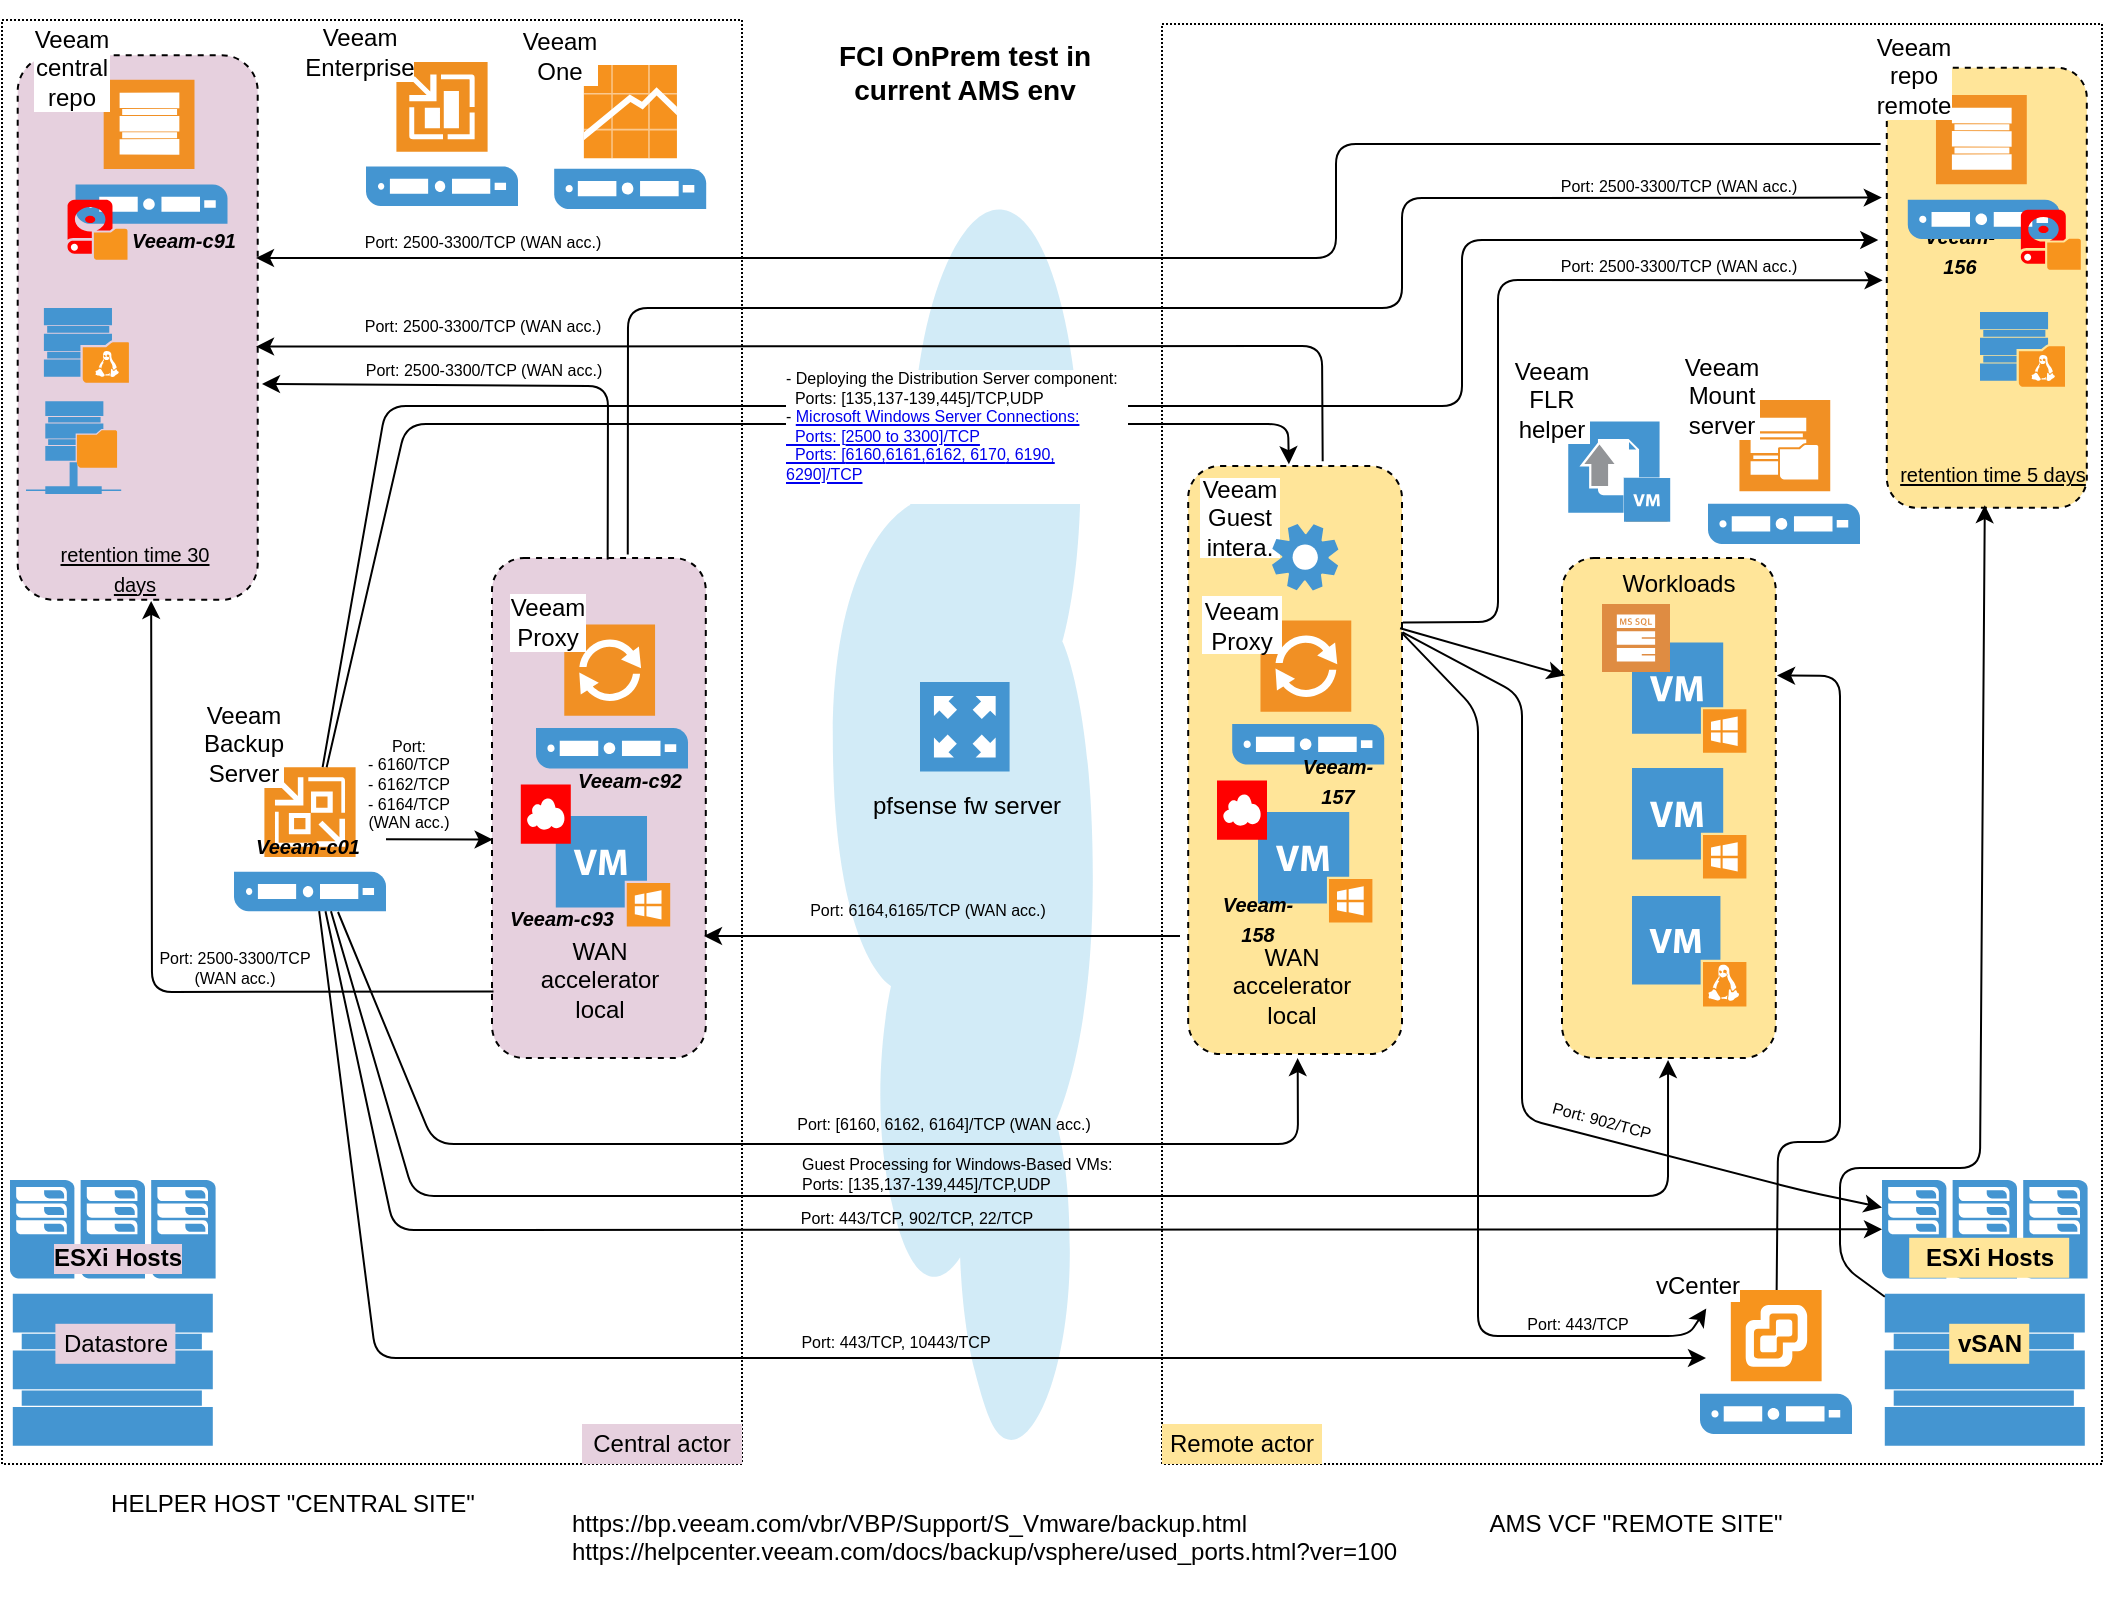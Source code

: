 <mxfile version="14.2.9" type="github">
  <diagram id="eCVy08CxGXI3JQdQnOXs" name="Page-1">
    <mxGraphModel dx="1292" dy="1008" grid="0" gridSize="10" guides="0" tooltips="1" connect="0" arrows="0" fold="1" page="0" pageScale="1" pageWidth="1169" pageHeight="827" math="0" shadow="0">
      <root>
        <mxCell id="0" />
        <mxCell id="1" parent="0" />
        <mxCell id="nSwSoQBOyBosfwL_0Ycv-3" value="" style="rounded=0;whiteSpace=wrap;html=1;labelBackgroundColor=#ffffff;fillColor=#FFFFFF;dashed=1;dashPattern=1 1;" parent="1" vertex="1">
          <mxGeometry x="50" y="-52" width="370" height="722" as="geometry" />
        </mxCell>
        <mxCell id="nSwSoQBOyBosfwL_0Ycv-4" value="" style="rounded=0;whiteSpace=wrap;html=1;dashed=1;dashPattern=1 1;" parent="1" vertex="1">
          <mxGeometry x="630" y="-50" width="470" height="720" as="geometry" />
        </mxCell>
        <mxCell id="nSwSoQBOyBosfwL_0Ycv-5" value="" style="shadow=0;dashed=0;html=1;strokeColor=none;fillColor=#4495D1;labelPosition=center;verticalLabelPosition=bottom;verticalAlign=top;align=center;outlineConnect=0;shape=mxgraph.veeam.2d.datastore;" parent="1" vertex="1">
          <mxGeometry x="991.4" y="584.9" width="100" height="76" as="geometry" />
        </mxCell>
        <mxCell id="nSwSoQBOyBosfwL_0Ycv-6" value="" style="pointerEvents=1;shadow=0;dashed=0;html=1;strokeColor=none;fillColor=#4495D1;labelPosition=center;verticalLabelPosition=bottom;verticalAlign=top;align=center;outlineConnect=0;shape=mxgraph.veeam.cluster;" parent="1" vertex="1">
          <mxGeometry x="990" y="528" width="102.8" height="49.2" as="geometry" />
        </mxCell>
        <mxCell id="nSwSoQBOyBosfwL_0Ycv-7" value="ESXi Hosts" style="text;html=1;align=center;verticalAlign=middle;whiteSpace=wrap;rounded=0;fontStyle=1;labelBackgroundColor=#FFE599;fillColor=#FFE599;" parent="1" vertex="1">
          <mxGeometry x="1003.6" y="556.9" width="80" height="20" as="geometry" />
        </mxCell>
        <mxCell id="nSwSoQBOyBosfwL_0Ycv-8" value="" style="shadow=0;dashed=0;html=1;strokeColor=none;fillColor=#4495D1;labelPosition=center;verticalLabelPosition=bottom;verticalAlign=top;align=center;outlineConnect=0;shape=mxgraph.veeam.2d.veeam_backup_and_replication_server;" parent="1" vertex="1">
          <mxGeometry x="166" y="321.6" width="76" height="72" as="geometry" />
        </mxCell>
        <mxCell id="nSwSoQBOyBosfwL_0Ycv-11" value="" style="shadow=0;dashed=0;html=1;strokeColor=none;fillColor=#4495D1;labelPosition=center;verticalLabelPosition=bottom;verticalAlign=top;align=center;outlineConnect=0;shape=mxgraph.veeam.vsphere_server;" parent="1" vertex="1">
          <mxGeometry x="899" y="583" width="76" height="72" as="geometry" />
        </mxCell>
        <mxCell id="nSwSoQBOyBosfwL_0Ycv-12" value="" style="shadow=0;dashed=0;html=1;strokeColor=none;fillColor=#4495D1;labelPosition=center;verticalLabelPosition=bottom;verticalAlign=top;align=center;outlineConnect=0;shape=mxgraph.veeam.2d.cloud;rotation=-90;" parent="1" vertex="1">
          <mxGeometry x="220.13" y="285.78" width="620.55" height="130" as="geometry" />
        </mxCell>
        <mxCell id="nSwSoQBOyBosfwL_0Ycv-13" value="&lt;span style=&quot;background-color: rgb(255 , 229 , 153)&quot;&gt;&lt;b&gt;vSAN&lt;/b&gt;&lt;/span&gt;" style="text;html=1;strokeColor=none;fillColor=#FFE599;align=center;verticalAlign=middle;whiteSpace=wrap;rounded=0;" parent="1" vertex="1">
          <mxGeometry x="1023.6" y="599.9" width="40" height="20" as="geometry" />
        </mxCell>
        <mxCell id="nSwSoQBOyBosfwL_0Ycv-15" value="vCenter" style="text;html=1;strokeColor=none;fillColor=none;align=center;verticalAlign=middle;whiteSpace=wrap;rounded=0;labelBackgroundColor=#ffffff;" parent="1" vertex="1">
          <mxGeometry x="878" y="571" width="40" height="20" as="geometry" />
        </mxCell>
        <mxCell id="nSwSoQBOyBosfwL_0Ycv-26" value="Veeam Backup Server" style="text;html=1;strokeColor=none;fillColor=none;align=center;verticalAlign=middle;whiteSpace=wrap;rounded=0;labelBackgroundColor=#ffffff;" parent="1" vertex="1">
          <mxGeometry x="151" y="300" width="40" height="20" as="geometry" />
        </mxCell>
        <mxCell id="nSwSoQBOyBosfwL_0Ycv-29" value="AMS VCF &quot;REMOTE SITE&quot;" style="text;html=1;strokeColor=none;fillColor=none;align=center;verticalAlign=middle;whiteSpace=wrap;rounded=0;labelBackgroundColor=#ffffff;" parent="1" vertex="1">
          <mxGeometry x="770" y="690" width="194.4" height="20" as="geometry" />
        </mxCell>
        <mxCell id="nSwSoQBOyBosfwL_0Ycv-30" value="HELPER HOST &quot;CENTRAL SITE&quot;" style="text;html=1;strokeColor=none;fillColor=none;align=center;verticalAlign=middle;whiteSpace=wrap;rounded=0;labelBackgroundColor=#ffffff;" parent="1" vertex="1">
          <mxGeometry x="98" y="680" width="195" height="20" as="geometry" />
        </mxCell>
        <mxCell id="nSwSoQBOyBosfwL_0Ycv-47" value="&lt;div&gt;&lt;font style=&quot;font-size: 14px&quot;&gt;&lt;b&gt;FCI OnPrem test in &lt;br&gt;&lt;/b&gt;&lt;/font&gt;&lt;/div&gt;&lt;div&gt;&lt;font style=&quot;font-size: 14px&quot;&gt;&lt;b&gt;current AMS env&lt;/b&gt;&lt;/font&gt;&lt;/div&gt;" style="text;html=1;strokeColor=none;fillColor=none;align=center;verticalAlign=middle;whiteSpace=wrap;rounded=0;" parent="1" vertex="1">
          <mxGeometry x="452" y="-62" width="159" height="72" as="geometry" />
        </mxCell>
        <mxCell id="nSwSoQBOyBosfwL_0Ycv-48" value="" style="shadow=0;dashed=0;html=1;strokeColor=none;fillColor=#4495D1;labelPosition=center;verticalLabelPosition=bottom;verticalAlign=top;align=center;outlineConnect=0;shape=mxgraph.veeam.2d.datastore;" parent="1" vertex="1">
          <mxGeometry x="55.4" y="584.9" width="100" height="76" as="geometry" />
        </mxCell>
        <mxCell id="nSwSoQBOyBosfwL_0Ycv-49" value="" style="pointerEvents=1;shadow=0;dashed=0;html=1;strokeColor=none;fillColor=#4495D1;labelPosition=center;verticalLabelPosition=bottom;verticalAlign=top;align=center;outlineConnect=0;shape=mxgraph.veeam.cluster;" parent="1" vertex="1">
          <mxGeometry x="54.0" y="528" width="102.8" height="49.2" as="geometry" />
        </mxCell>
        <mxCell id="nSwSoQBOyBosfwL_0Ycv-50" value="ESXi Hosts" style="text;html=1;strokeColor=none;fillColor=none;align=center;verticalAlign=middle;whiteSpace=wrap;rounded=0;fontStyle=1;labelBackgroundColor=#E6D0DE;" parent="1" vertex="1">
          <mxGeometry x="67.6" y="556.9" width="80" height="20" as="geometry" />
        </mxCell>
        <mxCell id="nSwSoQBOyBosfwL_0Ycv-51" value="Datastore" style="text;html=1;strokeColor=none;fillColor=#E6D0DE;align=center;verticalAlign=middle;whiteSpace=wrap;rounded=0;" parent="1" vertex="1">
          <mxGeometry x="76.7" y="599.9" width="60" height="20" as="geometry" />
        </mxCell>
        <mxCell id="nSwSoQBOyBosfwL_0Ycv-54" value="" style="pointerEvents=1;shadow=0;dashed=0;html=1;strokeColor=none;fillColor=#4495D1;labelPosition=center;verticalLabelPosition=bottom;verticalAlign=top;align=center;outlineConnect=0;shape=mxgraph.veeam.2d.proxy_appliance;" parent="1" vertex="1">
          <mxGeometry x="509" y="279" width="44.8" height="44.8" as="geometry" />
        </mxCell>
        <mxCell id="nSwSoQBOyBosfwL_0Ycv-55" value="&lt;div&gt;pfsense fw server&lt;/div&gt;" style="text;html=1;strokeColor=none;fillColor=none;align=center;verticalAlign=middle;whiteSpace=wrap;rounded=0;" parent="1" vertex="1">
          <mxGeometry x="468" y="331" width="129" height="20" as="geometry" />
        </mxCell>
        <mxCell id="nSwSoQBOyBosfwL_0Ycv-56" value="Central actor" style="text;html=1;strokeColor=none;fillColor=#E6D0DE;align=center;verticalAlign=middle;whiteSpace=wrap;rounded=0;" parent="1" vertex="1">
          <mxGeometry x="340" y="650" width="80" height="20" as="geometry" />
        </mxCell>
        <mxCell id="nSwSoQBOyBosfwL_0Ycv-57" value="Remote actor" style="text;html=1;strokeColor=none;fillColor=#FFE599;align=center;verticalAlign=middle;whiteSpace=wrap;rounded=0;" parent="1" vertex="1">
          <mxGeometry x="630" y="650" width="80" height="20" as="geometry" />
        </mxCell>
        <mxCell id="nSwSoQBOyBosfwL_0Ycv-61" value="" style="rounded=1;whiteSpace=wrap;html=1;labelBackgroundColor=#E6D0DE;fillColor=#FFE599;gradientColor=none;dashed=1;" parent="1" vertex="1">
          <mxGeometry x="643.1" y="171" width="106.9" height="294" as="geometry" />
        </mxCell>
        <mxCell id="nSwSoQBOyBosfwL_0Ycv-9" value="" style="shadow=0;dashed=0;html=1;strokeColor=none;fillColor=#4495D1;labelPosition=center;verticalLabelPosition=bottom;verticalAlign=top;align=center;outlineConnect=0;shape=mxgraph.veeam.proxy_server;" parent="1" vertex="1">
          <mxGeometry x="665.1" y="248.2" width="76" height="72" as="geometry" />
        </mxCell>
        <mxCell id="nSwSoQBOyBosfwL_0Ycv-34" value="" style="shadow=0;dashed=0;html=1;strokeColor=none;fillColor=#4495D1;labelPosition=center;verticalLabelPosition=bottom;verticalAlign=top;align=center;outlineConnect=0;shape=mxgraph.veeam.vm_windows;labelBackgroundColor=none;fontColor=none;" parent="1" vertex="1">
          <mxGeometry x="678" y="344" width="57.2" height="55.2" as="geometry" />
        </mxCell>
        <mxCell id="nSwSoQBOyBosfwL_0Ycv-35" value="" style="pointerEvents=1;shadow=0;dashed=0;html=1;strokeColor=none;labelPosition=center;verticalLabelPosition=bottom;verticalAlign=top;align=center;outlineConnect=0;shape=mxgraph.veeam.2d.wan_accelerator;labelBackgroundColor=none;noLabel=1;fontColor=none;fillColor=#FF0000;" parent="1" vertex="1">
          <mxGeometry x="657.5" y="328.25" width="25" height="29.6" as="geometry" />
        </mxCell>
        <mxCell id="nSwSoQBOyBosfwL_0Ycv-36" value="&lt;div&gt;WAN accelerator&lt;/div&gt;&lt;div&gt;local&lt;br&gt;&lt;/div&gt;" style="text;html=1;strokeColor=none;fillColor=none;align=center;verticalAlign=middle;whiteSpace=wrap;rounded=0;labelBackgroundColor=none;" parent="1" vertex="1">
          <mxGeometry x="675" y="421.2" width="40" height="20" as="geometry" />
        </mxCell>
        <mxCell id="nSwSoQBOyBosfwL_0Ycv-16" value="Veeam Proxy" style="text;html=1;strokeColor=none;align=center;verticalAlign=middle;whiteSpace=wrap;rounded=0;labelBackgroundColor=none;fillColor=#ffffff;" parent="1" vertex="1">
          <mxGeometry x="650" y="236" width="40" height="29" as="geometry" />
        </mxCell>
        <mxCell id="nSwSoQBOyBosfwL_0Ycv-76" value="" style="rounded=1;whiteSpace=wrap;html=1;labelBackgroundColor=#E6D0DE;fillColor=#E6D0DE;gradientColor=none;dashed=1;" parent="1" vertex="1">
          <mxGeometry x="295" y="217" width="106.9" height="250" as="geometry" />
        </mxCell>
        <mxCell id="nSwSoQBOyBosfwL_0Ycv-77" value="" style="shadow=0;dashed=0;html=1;strokeColor=none;fillColor=#4495D1;labelPosition=center;verticalLabelPosition=bottom;verticalAlign=top;align=center;outlineConnect=0;shape=mxgraph.veeam.proxy_server;" parent="1" vertex="1">
          <mxGeometry x="317" y="250.2" width="76" height="72" as="geometry" />
        </mxCell>
        <mxCell id="nSwSoQBOyBosfwL_0Ycv-78" value="" style="shadow=0;dashed=0;html=1;strokeColor=none;fillColor=#4495D1;labelPosition=center;verticalLabelPosition=bottom;verticalAlign=top;align=center;outlineConnect=0;shape=mxgraph.veeam.vm_windows;labelBackgroundColor=none;fontColor=none;" parent="1" vertex="1">
          <mxGeometry x="326.9" y="346" width="57.2" height="55.2" as="geometry" />
        </mxCell>
        <mxCell id="nSwSoQBOyBosfwL_0Ycv-79" value="" style="pointerEvents=1;shadow=0;dashed=0;html=1;strokeColor=none;labelPosition=center;verticalLabelPosition=bottom;verticalAlign=top;align=center;outlineConnect=0;shape=mxgraph.veeam.2d.wan_accelerator;labelBackgroundColor=none;noLabel=1;fontColor=none;fillColor=#FF0000;" parent="1" vertex="1">
          <mxGeometry x="309.4" y="330.25" width="25" height="29.6" as="geometry" />
        </mxCell>
        <mxCell id="nSwSoQBOyBosfwL_0Ycv-80" value="&lt;div&gt;WAN accelerator&lt;/div&gt;&lt;div&gt;local&lt;br&gt;&lt;/div&gt;" style="text;html=1;strokeColor=none;fillColor=none;align=center;verticalAlign=middle;whiteSpace=wrap;rounded=0;labelBackgroundColor=none;" parent="1" vertex="1">
          <mxGeometry x="330" y="420" width="38.45" height="16.7" as="geometry" />
        </mxCell>
        <mxCell id="nSwSoQBOyBosfwL_0Ycv-81" value="Veeam Proxy" style="text;html=1;strokeColor=none;fillColor=none;align=center;verticalAlign=middle;whiteSpace=wrap;rounded=0;labelBackgroundColor=#ffffff;" parent="1" vertex="1">
          <mxGeometry x="303" y="239" width="40" height="20" as="geometry" />
        </mxCell>
        <mxCell id="nSwSoQBOyBosfwL_0Ycv-82" value="" style="rounded=1;whiteSpace=wrap;html=1;labelBackgroundColor=#E6D0DE;fillColor=#FFE599;gradientColor=none;dashed=1;" parent="1" vertex="1">
          <mxGeometry x="830" y="217" width="106.9" height="250" as="geometry" />
        </mxCell>
        <mxCell id="nSwSoQBOyBosfwL_0Ycv-66" value="" style="shadow=0;dashed=0;html=1;strokeColor=none;fillColor=#4495D1;labelPosition=center;verticalLabelPosition=bottom;verticalAlign=top;align=center;outlineConnect=0;shape=mxgraph.veeam.vm_windows;labelBackgroundColor=#E6D0DE;" parent="1" vertex="1">
          <mxGeometry x="865" y="259.2" width="57.2" height="55.2" as="geometry" />
        </mxCell>
        <mxCell id="nSwSoQBOyBosfwL_0Ycv-68" value="" style="pointerEvents=1;shadow=0;dashed=0;html=1;strokeColor=none;fillColor=#DF8C42;labelPosition=center;verticalLabelPosition=bottom;verticalAlign=top;align=center;outlineConnect=0;shape=mxgraph.veeam2.microsoft_sql_db;labelBackgroundColor=#E6D0DE;" parent="1" vertex="1">
          <mxGeometry x="850" y="240" width="34" height="34" as="geometry" />
        </mxCell>
        <mxCell id="nSwSoQBOyBosfwL_0Ycv-62" value="" style="shadow=0;dashed=0;html=1;strokeColor=none;fillColor=#4495D1;labelPosition=center;verticalLabelPosition=bottom;verticalAlign=top;align=center;outlineConnect=0;shape=mxgraph.veeam.vm_windows;labelBackgroundColor=none;fontColor=none;" parent="1" vertex="1">
          <mxGeometry x="865" y="322.0" width="57.2" height="55.2" as="geometry" />
        </mxCell>
        <mxCell id="nSwSoQBOyBosfwL_0Ycv-63" value="" style="shadow=0;dashed=0;html=1;strokeColor=none;fillColor=#4495D1;labelPosition=center;verticalLabelPosition=bottom;verticalAlign=top;align=center;outlineConnect=0;shape=mxgraph.veeam.vm_linux;labelBackgroundColor=#E6D0DE;" parent="1" vertex="1">
          <mxGeometry x="865" y="386" width="57.2" height="55.2" as="geometry" />
        </mxCell>
        <mxCell id="nSwSoQBOyBosfwL_0Ycv-83" value="Workloads" style="text;html=1;strokeColor=none;fillColor=none;align=center;verticalAlign=middle;whiteSpace=wrap;rounded=0;labelBackgroundColor=none;" parent="1" vertex="1">
          <mxGeometry x="865" y="220" width="46.55" height="20" as="geometry" />
        </mxCell>
        <mxCell id="nSwSoQBOyBosfwL_0Ycv-87" value="&lt;div&gt;&lt;font style=&quot;font-size: 10px&quot;&gt;&lt;b&gt;&lt;i&gt;Veeam-157&lt;/i&gt;&lt;/b&gt;&lt;/font&gt;&lt;/div&gt;" style="text;html=1;strokeColor=none;fillColor=none;align=center;verticalAlign=middle;whiteSpace=wrap;rounded=0;labelBackgroundColor=none;" parent="1" vertex="1">
          <mxGeometry x="698.2" y="318" width="40" height="20" as="geometry" />
        </mxCell>
        <mxCell id="nSwSoQBOyBosfwL_0Ycv-88" value="&lt;div&gt;&lt;font style=&quot;font-size: 10px&quot;&gt;&lt;b&gt;&lt;i&gt;Veeam-158&lt;/i&gt;&lt;/b&gt;&lt;/font&gt;&lt;/div&gt;" style="text;html=1;strokeColor=none;fillColor=none;align=center;verticalAlign=middle;whiteSpace=wrap;rounded=0;labelBackgroundColor=none;" parent="1" vertex="1">
          <mxGeometry x="658.2" y="387" width="40" height="20" as="geometry" />
        </mxCell>
        <mxCell id="nSwSoQBOyBosfwL_0Ycv-89" value="&lt;div&gt;&lt;font style=&quot;font-size: 10px&quot;&gt;&lt;b&gt;&lt;i&gt;Veeam-c93&lt;/i&gt;&lt;/b&gt;&lt;/font&gt;&lt;/div&gt;" style="text;html=1;strokeColor=none;fillColor=none;align=center;verticalAlign=middle;whiteSpace=wrap;rounded=0;labelBackgroundColor=none;" parent="1" vertex="1">
          <mxGeometry x="300" y="387" width="60" height="20" as="geometry" />
        </mxCell>
        <mxCell id="nSwSoQBOyBosfwL_0Ycv-90" value="&lt;div&gt;&lt;font style=&quot;font-size: 10px&quot;&gt;&lt;b&gt;&lt;i&gt;Veeam-c92&lt;/i&gt;&lt;/b&gt;&lt;/font&gt;&lt;/div&gt;" style="text;html=1;strokeColor=none;fillColor=none;align=center;verticalAlign=middle;whiteSpace=wrap;rounded=0;labelBackgroundColor=none;" parent="1" vertex="1">
          <mxGeometry x="334.4" y="318" width="60" height="20" as="geometry" />
        </mxCell>
        <mxCell id="nSwSoQBOyBosfwL_0Ycv-92" value="&lt;div&gt;&lt;font style=&quot;font-size: 10px&quot;&gt;&lt;b&gt;&lt;i&gt;Veeam-c01&lt;/i&gt;&lt;/b&gt;&lt;/font&gt;&lt;/div&gt;" style="text;html=1;strokeColor=none;fillColor=none;align=center;verticalAlign=middle;whiteSpace=wrap;rounded=0;labelBackgroundColor=none;" parent="1" vertex="1">
          <mxGeometry x="173" y="351" width="60" height="20" as="geometry" />
        </mxCell>
        <mxCell id="sAKAlEn9Oh-eBW5LbcHO-1" value="" style="shadow=0;dashed=0;html=1;strokeColor=none;fillColor=#4495D1;labelPosition=center;verticalLabelPosition=bottom;verticalAlign=top;align=center;outlineConnect=0;shape=mxgraph.veeam.2d.veeam_backup_enterprise_manager_server;" parent="1" vertex="1">
          <mxGeometry x="232" y="-31.0" width="76" height="72" as="geometry" />
        </mxCell>
        <mxCell id="sAKAlEn9Oh-eBW5LbcHO-2" value="Veeam Enterprise" style="text;html=1;strokeColor=none;fillColor=none;align=center;verticalAlign=middle;whiteSpace=wrap;rounded=0;labelBackgroundColor=#ffffff;" parent="1" vertex="1">
          <mxGeometry x="209" y="-46.0" width="40" height="20" as="geometry" />
        </mxCell>
        <mxCell id="sAKAlEn9Oh-eBW5LbcHO-3" value="" style="shadow=0;dashed=0;html=1;strokeColor=none;fillColor=#4495D1;labelPosition=center;verticalLabelPosition=bottom;verticalAlign=top;align=center;outlineConnect=0;shape=mxgraph.veeam.one_server;" parent="1" vertex="1">
          <mxGeometry x="326.1" y="-29.5" width="76" height="72" as="geometry" />
        </mxCell>
        <mxCell id="sAKAlEn9Oh-eBW5LbcHO-4" value="Veeam One" style="text;html=1;strokeColor=none;fillColor=none;align=center;verticalAlign=middle;whiteSpace=wrap;rounded=0;labelBackgroundColor=#ffffff;" parent="1" vertex="1">
          <mxGeometry x="309.1" y="-44.5" width="40" height="20" as="geometry" />
        </mxCell>
        <mxCell id="sAKAlEn9Oh-eBW5LbcHO-14" value="" style="shadow=0;dashed=0;html=1;strokeColor=none;fillColor=#4495D1;labelPosition=center;verticalLabelPosition=bottom;verticalAlign=top;align=center;outlineConnect=0;shape=mxgraph.veeam.flr_helper_appliance;" parent="1" vertex="1">
          <mxGeometry x="833.12" y="148.7" width="49.6" height="50" as="geometry" />
        </mxCell>
        <mxCell id="sAKAlEn9Oh-eBW5LbcHO-15" value="Veeam FLR helper" style="text;html=1;strokeColor=none;fillColor=none;align=center;verticalAlign=middle;whiteSpace=wrap;rounded=0;labelBackgroundColor=#ffffff;" parent="1" vertex="1">
          <mxGeometry x="805.0" y="128" width="40" height="20" as="geometry" />
        </mxCell>
        <mxCell id="sAKAlEn9Oh-eBW5LbcHO-16" value="" style="shadow=0;dashed=0;html=1;strokeColor=none;fillColor=#4495D1;labelPosition=center;verticalLabelPosition=bottom;verticalAlign=top;align=center;outlineConnect=0;shape=mxgraph.veeam.2d.virtual_machine;" parent="1" vertex="1">
          <mxGeometry x="861" y="177" width="23.1" height="21.9" as="geometry" />
        </mxCell>
        <mxCell id="sAKAlEn9Oh-eBW5LbcHO-18" value="" style="edgeStyle=orthogonalEdgeStyle;rounded=0;orthogonalLoop=1;jettySize=auto;html=1;" parent="1" source="sAKAlEn9Oh-eBW5LbcHO-11" target="sAKAlEn9Oh-eBW5LbcHO-17" edge="1">
          <mxGeometry relative="1" as="geometry" />
        </mxCell>
        <mxCell id="sAKAlEn9Oh-eBW5LbcHO-17" value="" style="rounded=1;whiteSpace=wrap;html=1;labelBackgroundColor=#E6D0DE;fillColor=#E6D0DE;gradientColor=none;dashed=1;" parent="1" vertex="1">
          <mxGeometry x="57.85" y="-34.4" width="120" height="272.3" as="geometry" />
        </mxCell>
        <mxCell id="sAKAlEn9Oh-eBW5LbcHO-10" value="" style="shadow=0;dashed=0;html=1;strokeColor=none;fillColor=#4495D1;labelPosition=center;verticalLabelPosition=bottom;verticalAlign=top;align=center;outlineConnect=0;shape=mxgraph.veeam.repository_server;" parent="1" vertex="1">
          <mxGeometry x="86.75" y="-22.1" width="76" height="72" as="geometry" />
        </mxCell>
        <mxCell id="sAKAlEn9Oh-eBW5LbcHO-13" value="&lt;div&gt;&lt;font style=&quot;font-size: 10px&quot;&gt;&lt;b&gt;&lt;i&gt;Veeam-c91&lt;/i&gt;&lt;/b&gt;&lt;/font&gt;&lt;/div&gt;" style="text;html=1;strokeColor=none;fillColor=none;align=center;verticalAlign=middle;whiteSpace=wrap;rounded=0;labelBackgroundColor=none;" parent="1" vertex="1">
          <mxGeometry x="111.35" y="47.9" width="60" height="20" as="geometry" />
        </mxCell>
        <mxCell id="sAKAlEn9Oh-eBW5LbcHO-11" value="&lt;div&gt;Veeam central repo&lt;br&gt;&lt;/div&gt;" style="text;html=1;strokeColor=none;fillColor=none;align=center;verticalAlign=middle;whiteSpace=wrap;rounded=0;labelBackgroundColor=#ffffff;" parent="1" vertex="1">
          <mxGeometry x="65.45" y="-38.0" width="40" height="20" as="geometry" />
        </mxCell>
        <mxCell id="nSwSoQBOyBosfwL_0Ycv-84" value="&lt;font style=&quot;font-size: 10px&quot;&gt;&lt;u&gt;retention time 30 days&lt;/u&gt;&lt;/font&gt;" style="text;html=1;strokeColor=none;fillColor=none;align=center;verticalAlign=middle;whiteSpace=wrap;rounded=0;labelBackgroundColor=none;" parent="1" vertex="1">
          <mxGeometry x="66.75" y="212.0" width="99.1" height="20" as="geometry" />
        </mxCell>
        <mxCell id="sAKAlEn9Oh-eBW5LbcHO-12" value="" style="shadow=0;dashed=0;html=1;strokeColor=none;labelPosition=center;verticalLabelPosition=bottom;verticalAlign=top;align=center;outlineConnect=0;shape=mxgraph.veeam.local_disk;labelBackgroundColor=#ffffff;labelBorderColor=none;fillColor=#FF0000;" parent="1" vertex="1">
          <mxGeometry x="82.75" y="37.9" width="30" height="30" as="geometry" />
        </mxCell>
        <mxCell id="nSwSoQBOyBosfwL_0Ycv-59" value="" style="shadow=0;dashed=0;html=1;strokeColor=none;fillColor=#4495D1;labelPosition=center;verticalLabelPosition=bottom;verticalAlign=top;align=center;outlineConnect=0;shape=mxgraph.veeam.linux_repository;labelBackgroundColor=#ffffff;" parent="1" vertex="1">
          <mxGeometry x="70.95" y="92.0" width="42.5" height="37.4" as="geometry" />
        </mxCell>
        <mxCell id="nSwSoQBOyBosfwL_0Ycv-23" value="" style="shadow=0;dashed=0;html=1;strokeColor=none;fillColor=#4495D1;labelPosition=center;verticalLabelPosition=bottom;verticalAlign=top;align=center;outlineConnect=0;shape=mxgraph.veeam.remote_repository;labelBackgroundColor=#ffffff;" parent="1" vertex="1">
          <mxGeometry x="62.0" y="138.6" width="47.6" height="46.4" as="geometry" />
        </mxCell>
        <mxCell id="nSwSoQBOyBosfwL_0Ycv-58" value="" style="shape=image;html=1;verticalAlign=top;verticalLabelPosition=bottom;labelBackgroundColor=#ffffff;imageAspect=0;aspect=fixed;image=https://cdn2.iconfinder.com/data/icons/stilllife/48x48/filesystems/gnome-fs-nfs.png;fillColor=none;" parent="1" vertex="1">
          <mxGeometry x="82.85" y="149.4" width="36.5" height="36.5" as="geometry" />
        </mxCell>
        <mxCell id="sAKAlEn9Oh-eBW5LbcHO-19" value="" style="rounded=1;whiteSpace=wrap;html=1;labelBackgroundColor=#E6D0DE;fillColor=#FFE599;gradientColor=none;dashed=1;" parent="1" vertex="1">
          <mxGeometry x="992.4" y="-28.1" width="100" height="220" as="geometry" />
        </mxCell>
        <mxCell id="nSwSoQBOyBosfwL_0Ycv-69" value="" style="shadow=0;dashed=0;html=1;strokeColor=none;fillColor=#4495D1;labelPosition=center;verticalLabelPosition=bottom;verticalAlign=top;align=center;outlineConnect=0;shape=mxgraph.veeam.linux_repository;labelBackgroundColor=#ffffff;" parent="1" vertex="1">
          <mxGeometry x="1039.0" y="94.0" width="42.5" height="37.4" as="geometry" />
        </mxCell>
        <mxCell id="nSwSoQBOyBosfwL_0Ycv-86" value="&lt;font style=&quot;font-size: 10px&quot;&gt;&lt;b&gt;&lt;i&gt;Veeam-156&lt;/i&gt;&lt;/b&gt;&lt;/font&gt;" style="text;html=1;strokeColor=none;fillColor=none;align=center;verticalAlign=middle;whiteSpace=wrap;rounded=0;labelBackgroundColor=none;" parent="1" vertex="1">
          <mxGeometry x="1009.3" y="52.9" width="40" height="20" as="geometry" />
        </mxCell>
        <mxCell id="nSwSoQBOyBosfwL_0Ycv-85" value="&lt;font style=&quot;font-size: 10px&quot;&gt;&lt;u&gt;retention time 5 days&lt;/u&gt;&lt;/font&gt;" style="text;html=1;strokeColor=none;fillColor=none;align=center;verticalAlign=middle;whiteSpace=wrap;rounded=0;labelBackgroundColor=none;" parent="1" vertex="1">
          <mxGeometry x="996.1" y="164.5" width="99.1" height="20" as="geometry" />
        </mxCell>
        <mxCell id="nSwSoQBOyBosfwL_0Ycv-44" value="" style="shadow=0;dashed=0;html=1;strokeColor=none;fillColor=#4495D1;labelPosition=center;verticalLabelPosition=bottom;verticalAlign=top;align=center;outlineConnect=0;shape=mxgraph.veeam.repository_server;" parent="1" vertex="1">
          <mxGeometry x="1002.9" y="-14.5" width="76" height="72" as="geometry" />
        </mxCell>
        <mxCell id="nSwSoQBOyBosfwL_0Ycv-46" value="" style="shadow=0;dashed=0;html=1;strokeColor=none;labelPosition=center;verticalLabelPosition=bottom;verticalAlign=top;align=center;outlineConnect=0;shape=mxgraph.veeam.local_disk;labelBackgroundColor=#ffffff;labelBorderColor=none;fillColor=#FF0000;" parent="1" vertex="1">
          <mxGeometry x="1059.4" y="42.9" width="30" height="30" as="geometry" />
        </mxCell>
        <mxCell id="nSwSoQBOyBosfwL_0Ycv-45" value="Veeam repo remote" style="text;html=1;strokeColor=none;fillColor=none;align=center;verticalAlign=middle;whiteSpace=wrap;rounded=0;labelBackgroundColor=#ffffff;" parent="1" vertex="1">
          <mxGeometry x="986" y="-34.0" width="40" height="20" as="geometry" />
        </mxCell>
        <mxCell id="g7LeK_lGC8_cofLlaaue-12" value="" style="endArrow=classic;html=1;strokeColor=#000000;entryX=0.556;entryY=1.002;entryDx=0;entryDy=0;entryPerimeter=0;exitX=0.007;exitY=0.867;exitDx=0;exitDy=0;exitPerimeter=0;" edge="1" parent="1" source="nSwSoQBOyBosfwL_0Ycv-76" target="sAKAlEn9Oh-eBW5LbcHO-17">
          <mxGeometry width="50" height="50" relative="1" as="geometry">
            <mxPoint x="398" y="430" as="sourcePoint" />
            <mxPoint x="448" y="380" as="targetPoint" />
            <Array as="points">
              <mxPoint x="125" y="434" />
            </Array>
          </mxGeometry>
        </mxCell>
        <mxCell id="g7LeK_lGC8_cofLlaaue-13" value="" style="endArrow=classic;html=1;strokeColor=#000000;" edge="1" parent="1">
          <mxGeometry width="50" height="50" relative="1" as="geometry">
            <mxPoint x="639" y="406" as="sourcePoint" />
            <mxPoint x="401" y="406" as="targetPoint" />
            <Array as="points" />
          </mxGeometry>
        </mxCell>
        <mxCell id="g7LeK_lGC8_cofLlaaue-14" value="" style="endArrow=classic;html=1;strokeColor=#000000;exitX=1.004;exitY=0.266;exitDx=0;exitDy=0;exitPerimeter=0;entryX=-0.021;entryY=0.483;entryDx=0;entryDy=0;entryPerimeter=0;" edge="1" parent="1" source="nSwSoQBOyBosfwL_0Ycv-61" target="sAKAlEn9Oh-eBW5LbcHO-19">
          <mxGeometry width="50" height="50" relative="1" as="geometry">
            <mxPoint x="751" y="372" as="sourcePoint" />
            <mxPoint x="786" y="347" as="targetPoint" />
            <Array as="points">
              <mxPoint x="798" y="249" />
              <mxPoint x="798" y="78" />
            </Array>
          </mxGeometry>
        </mxCell>
        <mxCell id="g7LeK_lGC8_cofLlaaue-15" value="" style="endArrow=classic;html=1;strokeColor=#000000;entryX=0.015;entryY=0.235;entryDx=0;entryDy=0;entryPerimeter=0;exitX=0.991;exitY=0.276;exitDx=0;exitDy=0;exitPerimeter=0;" edge="1" parent="1" source="nSwSoQBOyBosfwL_0Ycv-61" target="nSwSoQBOyBosfwL_0Ycv-82">
          <mxGeometry width="50" height="50" relative="1" as="geometry">
            <mxPoint x="786" y="347" as="sourcePoint" />
            <mxPoint x="836" y="297" as="targetPoint" />
          </mxGeometry>
        </mxCell>
        <mxCell id="g7LeK_lGC8_cofLlaaue-16" value="" style="endArrow=classic;html=1;strokeColor=#000000;jumpSize=6;entryX=0.471;entryY=-0.003;entryDx=0;entryDy=0;entryPerimeter=0;" edge="1" parent="1" source="nSwSoQBOyBosfwL_0Ycv-8" target="nSwSoQBOyBosfwL_0Ycv-61">
          <mxGeometry width="50" height="50" relative="1" as="geometry">
            <mxPoint x="263" y="327" as="sourcePoint" />
            <mxPoint x="698.474" y="214" as="targetPoint" />
            <Array as="points">
              <mxPoint x="252" y="150" />
              <mxPoint x="452" y="150" />
              <mxPoint x="693" y="150" />
            </Array>
          </mxGeometry>
        </mxCell>
        <UserObject label="&lt;div&gt;https://bp.veeam.com/vbr/VBP/Support/S_Vmware/backup.html&lt;/div&gt;&lt;div&gt;https://helpcenter.veeam.com/docs/backup/vsphere/used_ports.html?ver=100&lt;br&gt;&lt;/div&gt;" link="https://bp.veeam.com/vbr/VBP/Support/S_Vmware/backup.html" id="g7LeK_lGC8_cofLlaaue-17">
          <mxCell style="text;whiteSpace=wrap;html=1;" vertex="1" parent="1">
            <mxGeometry x="333" y="686" width="458" height="52" as="geometry" />
          </mxCell>
        </UserObject>
        <mxCell id="g7LeK_lGC8_cofLlaaue-18" value="" style="endArrow=classic;html=1;strokeColor=#000000;entryX=1.006;entryY=0.235;entryDx=0;entryDy=0;entryPerimeter=0;" edge="1" parent="1" source="nSwSoQBOyBosfwL_0Ycv-11" target="nSwSoQBOyBosfwL_0Ycv-82">
          <mxGeometry width="50" height="50" relative="1" as="geometry">
            <mxPoint x="668" y="400" as="sourcePoint" />
            <mxPoint x="618" y="450" as="targetPoint" />
            <Array as="points">
              <mxPoint x="938" y="509" />
              <mxPoint x="969" y="509" />
              <mxPoint x="969" y="276" />
            </Array>
          </mxGeometry>
        </mxCell>
        <mxCell id="g7LeK_lGC8_cofLlaaue-19" value="" style="endArrow=classic;html=1;strokeColor=#000000;entryX=0.49;entryY=0.994;entryDx=0;entryDy=0;entryPerimeter=0;" edge="1" parent="1" source="nSwSoQBOyBosfwL_0Ycv-5" target="sAKAlEn9Oh-eBW5LbcHO-19">
          <mxGeometry width="50" height="50" relative="1" as="geometry">
            <mxPoint x="618" y="450" as="sourcePoint" />
            <mxPoint x="668" y="400" as="targetPoint" />
            <Array as="points">
              <mxPoint x="969" y="570" />
              <mxPoint x="969" y="522" />
              <mxPoint x="1039" y="522" />
            </Array>
          </mxGeometry>
        </mxCell>
        <mxCell id="g7LeK_lGC8_cofLlaaue-20" value="" style="endArrow=classic;html=1;strokeColor=#000000;" edge="1" parent="1" source="nSwSoQBOyBosfwL_0Ycv-8">
          <mxGeometry width="50" height="50" relative="1" as="geometry">
            <mxPoint x="618" y="450" as="sourcePoint" />
            <mxPoint x="902" y="617" as="targetPoint" />
            <Array as="points">
              <mxPoint x="237" y="617" />
            </Array>
          </mxGeometry>
        </mxCell>
        <mxCell id="g7LeK_lGC8_cofLlaaue-23" value="" style="endArrow=classic;html=1;strokeColor=#000000;entryX=0.762;entryY=0.15;entryDx=0;entryDy=0;entryPerimeter=0;" edge="1" parent="1" source="nSwSoQBOyBosfwL_0Ycv-8" target="nSwSoQBOyBosfwL_0Ycv-4">
          <mxGeometry width="50" height="50" relative="1" as="geometry">
            <mxPoint x="428" y="282" as="sourcePoint" />
            <mxPoint x="478" y="232" as="targetPoint" />
            <Array as="points">
              <mxPoint x="242" y="141" />
              <mxPoint x="780" y="141" />
              <mxPoint x="780" y="58" />
            </Array>
          </mxGeometry>
        </mxCell>
        <mxCell id="g7LeK_lGC8_cofLlaaue-24" value="Port: 443/TCP, 10443/TCP" style="text;html=1;strokeColor=none;fillColor=none;align=center;verticalAlign=middle;whiteSpace=wrap;rounded=0;dashed=1;fontSize=8;" vertex="1" parent="1">
          <mxGeometry x="426" y="599" width="142" height="20" as="geometry" />
        </mxCell>
        <mxCell id="g7LeK_lGC8_cofLlaaue-25" value="" style="endArrow=classic;html=1;strokeColor=#000000;" edge="1" parent="1" source="nSwSoQBOyBosfwL_0Ycv-8" target="nSwSoQBOyBosfwL_0Ycv-6">
          <mxGeometry width="50" height="50" relative="1" as="geometry">
            <mxPoint x="266" y="397" as="sourcePoint" />
            <mxPoint x="559" y="322" as="targetPoint" />
            <Array as="points">
              <mxPoint x="246" y="553" />
            </Array>
          </mxGeometry>
        </mxCell>
        <mxCell id="g7LeK_lGC8_cofLlaaue-26" value="Port: 443/TCP, 902/TCP, 22/TCP" style="text;html=1;strokeColor=none;fillColor=none;align=center;verticalAlign=middle;whiteSpace=wrap;rounded=0;dashed=1;fontSize=8;" vertex="1" parent="1">
          <mxGeometry x="439" y="537" width="137" height="20" as="geometry" />
        </mxCell>
        <mxCell id="g7LeK_lGC8_cofLlaaue-29" value="&lt;div&gt;&lt;span&gt;- Deploying the Distribution Server component:&lt;/span&gt;&lt;/div&gt;&lt;div&gt;&lt;span&gt;&amp;nbsp; Ports: [135,137-139,445]/TCP,UDP &lt;br&gt;&lt;/span&gt;&lt;/div&gt;&lt;div&gt;&lt;span&gt;- &lt;/span&gt;&lt;span&gt;&lt;a name=&quot;ms_servers&quot;&gt;&lt;span class=&quot;Subheading&quot;&gt;Microsoft Windows Server Connections:&lt;/span&gt;&lt;/a&gt;&lt;/span&gt;&lt;/div&gt;&lt;div&gt;&lt;span&gt;&lt;a name=&quot;ms_servers&quot;&gt;&lt;span class=&quot;Subheading&quot;&gt;&amp;nbsp; Ports: [&lt;/span&gt;&lt;/a&gt;&lt;/span&gt;&lt;a name=&quot;ms_servers&quot;&gt;&lt;/a&gt;&lt;span&gt;&lt;a name=&quot;ms_servers&quot;&gt;&lt;span class=&quot;Subheading&quot;&gt;&lt;span&gt;2500 to 3300]/TCP&lt;/span&gt;&lt;/span&gt;&lt;/a&gt;&lt;/span&gt;&lt;/div&gt;&lt;div&gt;&lt;span&gt;&lt;a name=&quot;ms_servers&quot;&gt;&lt;span class=&quot;Subheading&quot;&gt;&lt;span&gt;&amp;nbsp; Ports: [&lt;/span&gt;&lt;/span&gt;&lt;/a&gt;&lt;/span&gt;&lt;a name=&quot;ms_servers&quot;&gt;&lt;/a&gt;&lt;span&gt;&lt;a name=&quot;ms_servers&quot;&gt;&lt;span class=&quot;Subheading&quot;&gt;&lt;span&gt;&lt;span&gt;6160,&lt;/span&gt;&lt;/span&gt;&lt;/span&gt;&lt;/a&gt;&lt;/span&gt;&lt;a name=&quot;ms_servers&quot;&gt;&lt;/a&gt;&lt;span&gt;&lt;a name=&quot;ms_servers&quot;&gt;&lt;span class=&quot;Subheading&quot;&gt;&lt;span&gt;&lt;span&gt;&lt;span&gt;6161,&lt;/span&gt;&lt;/span&gt;&lt;/span&gt;&lt;/span&gt;&lt;/a&gt;&lt;/span&gt;&lt;a name=&quot;ms_servers&quot;&gt;&lt;/a&gt;&lt;span&gt;&lt;a name=&quot;ms_servers&quot;&gt;&lt;span class=&quot;Subheading&quot;&gt;&lt;span&gt;&lt;span&gt;&lt;span&gt;&lt;span&gt;6162, 6170&lt;/span&gt;&lt;/span&gt;&lt;/span&gt;&lt;/span&gt;, 6190, 6290]/TCP&lt;br&gt;&lt;/span&gt;&lt;/a&gt;&lt;/span&gt;&lt;/div&gt;&lt;div&gt;&lt;span&gt;&lt;a name=&quot;ms_servers&quot;&gt;&lt;span class=&quot;Subheading&quot;&gt;&lt;br&gt;&lt;/span&gt;&lt;/a&gt;&lt;/span&gt;&lt;/div&gt;" style="text;whiteSpace=wrap;html=1;fontSize=8;labelBackgroundColor=#ffffff;" vertex="1" parent="1">
          <mxGeometry x="440" y="116" width="173" height="61" as="geometry" />
        </mxCell>
        <mxCell id="g7LeK_lGC8_cofLlaaue-30" value="" style="endArrow=classic;html=1;strokeColor=#000000;fontSize=8;exitX=1.003;exitY=0.283;exitDx=0;exitDy=0;exitPerimeter=0;" edge="1" parent="1" source="nSwSoQBOyBosfwL_0Ycv-61" target="nSwSoQBOyBosfwL_0Ycv-6">
          <mxGeometry width="50" height="50" relative="1" as="geometry">
            <mxPoint x="725" y="440" as="sourcePoint" />
            <mxPoint x="775" y="390" as="targetPoint" />
            <Array as="points">
              <mxPoint x="810" y="286" />
              <mxPoint x="810" y="497" />
              <mxPoint x="949" y="533" />
            </Array>
          </mxGeometry>
        </mxCell>
        <mxCell id="g7LeK_lGC8_cofLlaaue-31" value="" style="endArrow=classic;html=1;strokeColor=#000000;fontSize=8;entryX=0.579;entryY=0.892;entryDx=0;entryDy=0;entryPerimeter=0;exitX=0.997;exitY=0.283;exitDx=0;exitDy=0;exitPerimeter=0;" edge="1" parent="1" source="nSwSoQBOyBosfwL_0Ycv-61" target="nSwSoQBOyBosfwL_0Ycv-4">
          <mxGeometry width="50" height="50" relative="1" as="geometry">
            <mxPoint x="753" y="261" as="sourcePoint" />
            <mxPoint x="893" y="608" as="targetPoint" />
            <Array as="points">
              <mxPoint x="788" y="294" />
              <mxPoint x="788" y="606" />
              <mxPoint x="893" y="606" />
            </Array>
          </mxGeometry>
        </mxCell>
        <mxCell id="g7LeK_lGC8_cofLlaaue-32" value="Port: 443/TCP" style="text;html=1;strokeColor=none;fillColor=none;align=center;verticalAlign=middle;whiteSpace=wrap;rounded=0;dashed=1;fontSize=8;" vertex="1" parent="1">
          <mxGeometry x="789" y="590" width="98" height="20" as="geometry" />
        </mxCell>
        <mxCell id="g7LeK_lGC8_cofLlaaue-33" value="Port: 902/TCP" style="text;html=1;strokeColor=none;fillColor=none;align=center;verticalAlign=middle;whiteSpace=wrap;rounded=0;dashed=1;fontSize=8;rotation=15;" vertex="1" parent="1">
          <mxGeometry x="800.52" y="486.07" width="98" height="24" as="geometry" />
        </mxCell>
        <mxCell id="g7LeK_lGC8_cofLlaaue-34" value="" style="endArrow=classic;html=1;strokeColor=#000000;fontSize=8;entryX=0.496;entryY=1.004;entryDx=0;entryDy=0;entryPerimeter=0;" edge="1" parent="1" source="nSwSoQBOyBosfwL_0Ycv-8" target="nSwSoQBOyBosfwL_0Ycv-82">
          <mxGeometry width="50" height="50" relative="1" as="geometry">
            <mxPoint x="265" y="397" as="sourcePoint" />
            <mxPoint x="365" y="449" as="targetPoint" />
            <Array as="points">
              <mxPoint x="256" y="536" />
              <mxPoint x="883" y="536" />
            </Array>
          </mxGeometry>
        </mxCell>
        <mxCell id="g7LeK_lGC8_cofLlaaue-35" value="&lt;div&gt;&lt;span&gt;Guest Processing for Windows-Based VMs:&lt;br&gt;&lt;/span&gt;&lt;/div&gt;&lt;div&gt;&lt;span&gt;Ports: [135,137-139,445]/TCP,UDP &lt;/span&gt;&lt;/div&gt;" style="text;whiteSpace=wrap;html=1;fontSize=8;" vertex="1" parent="1">
          <mxGeometry x="448" y="509" width="194" height="34" as="geometry" />
        </mxCell>
        <mxCell id="g7LeK_lGC8_cofLlaaue-36" value="" style="shadow=0;dashed=0;html=1;strokeColor=none;fillColor=#4495D1;labelPosition=center;verticalLabelPosition=bottom;verticalAlign=top;align=center;outlineConnect=0;shape=mxgraph.veeam.mount_server;fontSize=8;" vertex="1" parent="1">
          <mxGeometry x="903" y="138" width="76" height="72" as="geometry" />
        </mxCell>
        <mxCell id="g7LeK_lGC8_cofLlaaue-37" value="Veeam Mount server" style="text;html=1;strokeColor=none;fillColor=none;align=center;verticalAlign=middle;whiteSpace=wrap;rounded=0;labelBackgroundColor=#ffffff;" vertex="1" parent="1">
          <mxGeometry x="890.0" y="126" width="40" height="20" as="geometry" />
        </mxCell>
        <mxCell id="g7LeK_lGC8_cofLlaaue-40" value="Veeam Guest intera." style="text;html=1;strokeColor=none;align=center;verticalAlign=middle;whiteSpace=wrap;rounded=0;labelBackgroundColor=none;fillColor=#ffffff;" vertex="1" parent="1">
          <mxGeometry x="649" y="177" width="40" height="40" as="geometry" />
        </mxCell>
        <mxCell id="g7LeK_lGC8_cofLlaaue-39" value="" style="shadow=0;dashed=0;html=1;strokeColor=none;fillColor=#4495D1;labelPosition=center;verticalLabelPosition=bottom;verticalAlign=top;align=center;outlineConnect=0;shape=mxgraph.veeam.2d.service;fontSize=8;" vertex="1" parent="1">
          <mxGeometry x="685" y="200" width="33.2" height="33.2" as="geometry" />
        </mxCell>
        <mxCell id="g7LeK_lGC8_cofLlaaue-42" value="" style="shape=image;html=1;verticalAlign=top;verticalLabelPosition=bottom;labelBackgroundColor=#ffffff;imageAspect=0;aspect=fixed;image=https://cdn1.iconfinder.com/data/icons/essentials-pack/96/question_help_faq_ask_question_mark-128.png;dashed=1;fillColor=#ffffff;fontSize=8;" vertex="1" parent="1">
          <mxGeometry x="356" y="277" width="34" height="34" as="geometry" />
        </mxCell>
        <mxCell id="g7LeK_lGC8_cofLlaaue-43" value="" style="endArrow=classic;html=1;strokeColor=#000000;fontSize=8;exitX=-0.031;exitY=0.173;exitDx=0;exitDy=0;exitPerimeter=0;" edge="1" parent="1" source="sAKAlEn9Oh-eBW5LbcHO-19">
          <mxGeometry width="50" height="50" relative="1" as="geometry">
            <mxPoint x="767" y="153" as="sourcePoint" />
            <mxPoint x="177" y="67" as="targetPoint" />
            <Array as="points">
              <mxPoint x="717" y="10" />
              <mxPoint x="717" y="67" />
              <mxPoint x="408" y="67" />
            </Array>
          </mxGeometry>
        </mxCell>
        <mxCell id="g7LeK_lGC8_cofLlaaue-44" value="Port: 6164,6165/TCP (WAN acc.)" style="text;html=1;strokeColor=none;fillColor=none;align=center;verticalAlign=middle;whiteSpace=wrap;rounded=0;dashed=1;fontSize=8;" vertex="1" parent="1">
          <mxGeometry x="450" y="383" width="126" height="20" as="geometry" />
        </mxCell>
        <mxCell id="g7LeK_lGC8_cofLlaaue-45" value="Port: 2500-3300/TCP (WAN acc.)" style="text;html=1;strokeColor=none;fillColor=none;align=center;verticalAlign=middle;whiteSpace=wrap;rounded=0;dashed=1;fontSize=8;" vertex="1" parent="1">
          <mxGeometry x="123" y="412" width="87" height="20" as="geometry" />
        </mxCell>
        <mxCell id="g7LeK_lGC8_cofLlaaue-46" value="" style="endArrow=classic;html=1;strokeColor=#000000;fontSize=8;entryX=0.003;entryY=0.563;entryDx=0;entryDy=0;entryPerimeter=0;" edge="1" parent="1" source="nSwSoQBOyBosfwL_0Ycv-8" target="nSwSoQBOyBosfwL_0Ycv-76">
          <mxGeometry width="50" height="50" relative="1" as="geometry">
            <mxPoint x="322" y="336" as="sourcePoint" />
            <mxPoint x="372" y="286" as="targetPoint" />
          </mxGeometry>
        </mxCell>
        <mxCell id="g7LeK_lGC8_cofLlaaue-47" value="&lt;div&gt;Port: &lt;br&gt;&lt;/div&gt;&lt;div&gt;- 6160/TCP&lt;/div&gt;&lt;div&gt;- 6162/TCP&lt;/div&gt;&lt;div&gt;- 6164/TCP&lt;/div&gt;&lt;div&gt;(WAN acc.)&lt;/div&gt;&lt;div&gt;&lt;br&gt;&lt;/div&gt;" style="text;html=1;strokeColor=none;fillColor=none;align=center;verticalAlign=middle;whiteSpace=wrap;rounded=0;dashed=1;fontSize=8;" vertex="1" parent="1">
          <mxGeometry x="224" y="293" width="59" height="83" as="geometry" />
        </mxCell>
        <mxCell id="g7LeK_lGC8_cofLlaaue-48" value="" style="endArrow=classic;html=1;strokeColor=#000000;fontSize=8;entryX=0.512;entryY=1.007;entryDx=0;entryDy=0;entryPerimeter=0;" edge="1" parent="1" target="nSwSoQBOyBosfwL_0Ycv-61">
          <mxGeometry width="50" height="50" relative="1" as="geometry">
            <mxPoint x="218" y="394" as="sourcePoint" />
            <mxPoint x="477" y="406" as="targetPoint" />
            <Array as="points">
              <mxPoint x="266" y="510" />
              <mxPoint x="698" y="510" />
            </Array>
          </mxGeometry>
        </mxCell>
        <mxCell id="g7LeK_lGC8_cofLlaaue-49" value="&lt;div&gt;Port: [6160, 6162, 6164]/TCP (WAN acc.)&lt;br&gt;&lt;/div&gt;" style="text;html=1;strokeColor=none;fillColor=none;align=center;verticalAlign=middle;whiteSpace=wrap;rounded=0;dashed=1;fontSize=8;" vertex="1" parent="1">
          <mxGeometry x="439" y="492" width="164" height="15" as="geometry" />
        </mxCell>
        <mxCell id="g7LeK_lGC8_cofLlaaue-50" value="" style="endArrow=classic;html=1;strokeColor=#000000;fontSize=8;exitX=0.541;exitY=0.003;exitDx=0;exitDy=0;exitPerimeter=0;" edge="1" parent="1" source="nSwSoQBOyBosfwL_0Ycv-76">
          <mxGeometry width="50" height="50" relative="1" as="geometry">
            <mxPoint x="208" y="202" as="sourcePoint" />
            <mxPoint x="180" y="130" as="targetPoint" />
            <Array as="points">
              <mxPoint x="353" y="131" />
            </Array>
          </mxGeometry>
        </mxCell>
        <mxCell id="g7LeK_lGC8_cofLlaaue-51" value="Port: 2500-3300/TCP (WAN acc.)" style="text;html=1;strokeColor=none;fillColor=none;align=center;verticalAlign=middle;whiteSpace=wrap;rounded=0;dashed=1;fontSize=8;" vertex="1" parent="1">
          <mxGeometry x="228" y="113" width="126" height="20" as="geometry" />
        </mxCell>
        <mxCell id="g7LeK_lGC8_cofLlaaue-52" value="" style="endArrow=classic;html=1;strokeColor=#000000;fontSize=8;exitX=0.629;exitY=-0.008;exitDx=0;exitDy=0;exitPerimeter=0;entryX=0.993;entryY=0.535;entryDx=0;entryDy=0;entryPerimeter=0;" edge="1" parent="1" source="nSwSoQBOyBosfwL_0Ycv-61" target="sAKAlEn9Oh-eBW5LbcHO-17">
          <mxGeometry width="50" height="50" relative="1" as="geometry">
            <mxPoint x="480" y="284" as="sourcePoint" />
            <mxPoint x="530" y="234" as="targetPoint" />
            <Array as="points">
              <mxPoint x="710" y="111" />
            </Array>
          </mxGeometry>
        </mxCell>
        <mxCell id="g7LeK_lGC8_cofLlaaue-53" value="Port: 2500-3300/TCP (WAN acc.)" style="text;html=1;strokeColor=none;fillColor=none;align=center;verticalAlign=middle;whiteSpace=wrap;rounded=0;dashed=1;fontSize=8;" vertex="1" parent="1">
          <mxGeometry x="230" y="91" width="121" height="20" as="geometry" />
        </mxCell>
        <mxCell id="g7LeK_lGC8_cofLlaaue-54" value="Port: 2500-3300/TCP (WAN acc.)" style="text;html=1;strokeColor=none;fillColor=none;align=center;verticalAlign=middle;whiteSpace=wrap;rounded=0;dashed=1;fontSize=8;" vertex="1" parent="1">
          <mxGeometry x="230" y="49" width="121" height="20" as="geometry" />
        </mxCell>
        <mxCell id="g7LeK_lGC8_cofLlaaue-56" value="" style="endArrow=classic;html=1;strokeColor=#000000;fontSize=8;exitX=0.635;exitY=-0.007;exitDx=0;exitDy=0;exitPerimeter=0;entryX=-0.025;entryY=0.295;entryDx=0;entryDy=0;entryPerimeter=0;" edge="1" parent="1" source="nSwSoQBOyBosfwL_0Ycv-76" target="sAKAlEn9Oh-eBW5LbcHO-19">
          <mxGeometry width="50" height="50" relative="1" as="geometry">
            <mxPoint x="314" y="257" as="sourcePoint" />
            <mxPoint x="364" y="207" as="targetPoint" />
            <Array as="points">
              <mxPoint x="363" y="92" />
              <mxPoint x="750" y="92" />
              <mxPoint x="750" y="37" />
            </Array>
          </mxGeometry>
        </mxCell>
        <mxCell id="g7LeK_lGC8_cofLlaaue-57" value="Port: 2500-3300/TCP (WAN acc.)" style="text;html=1;strokeColor=none;fillColor=none;align=center;verticalAlign=middle;whiteSpace=wrap;rounded=0;dashed=1;fontSize=8;" vertex="1" parent="1">
          <mxGeometry x="828" y="21" width="121" height="20" as="geometry" />
        </mxCell>
        <mxCell id="g7LeK_lGC8_cofLlaaue-58" value="Port: 2500-3300/TCP (WAN acc.)" style="text;html=1;strokeColor=none;fillColor=none;align=center;verticalAlign=middle;whiteSpace=wrap;rounded=0;dashed=1;fontSize=8;" vertex="1" parent="1">
          <mxGeometry x="828" y="61" width="121" height="20" as="geometry" />
        </mxCell>
      </root>
    </mxGraphModel>
  </diagram>
</mxfile>
